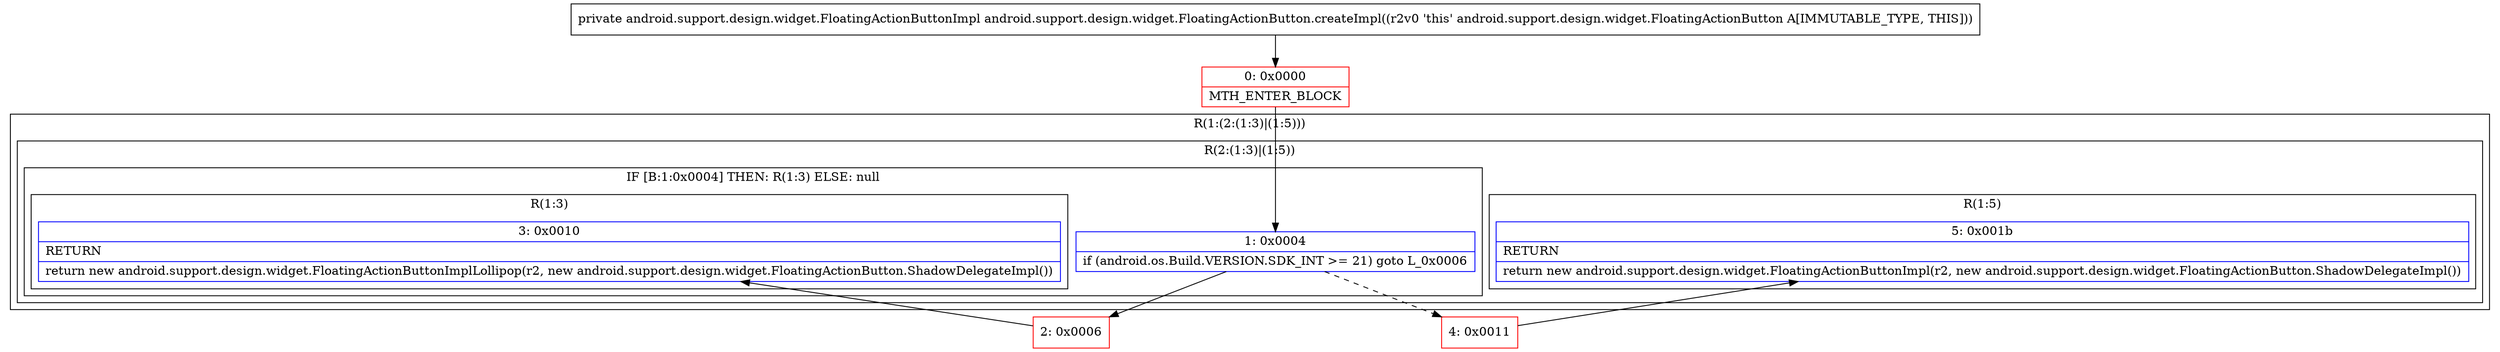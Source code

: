 digraph "CFG forandroid.support.design.widget.FloatingActionButton.createImpl()Landroid\/support\/design\/widget\/FloatingActionButtonImpl;" {
subgraph cluster_Region_755660966 {
label = "R(1:(2:(1:3)|(1:5)))";
node [shape=record,color=blue];
subgraph cluster_Region_997364152 {
label = "R(2:(1:3)|(1:5))";
node [shape=record,color=blue];
subgraph cluster_IfRegion_844156499 {
label = "IF [B:1:0x0004] THEN: R(1:3) ELSE: null";
node [shape=record,color=blue];
Node_1 [shape=record,label="{1\:\ 0x0004|if (android.os.Build.VERSION.SDK_INT \>= 21) goto L_0x0006\l}"];
subgraph cluster_Region_1173076020 {
label = "R(1:3)";
node [shape=record,color=blue];
Node_3 [shape=record,label="{3\:\ 0x0010|RETURN\l|return new android.support.design.widget.FloatingActionButtonImplLollipop(r2, new android.support.design.widget.FloatingActionButton.ShadowDelegateImpl())\l}"];
}
}
subgraph cluster_Region_995764071 {
label = "R(1:5)";
node [shape=record,color=blue];
Node_5 [shape=record,label="{5\:\ 0x001b|RETURN\l|return new android.support.design.widget.FloatingActionButtonImpl(r2, new android.support.design.widget.FloatingActionButton.ShadowDelegateImpl())\l}"];
}
}
}
Node_0 [shape=record,color=red,label="{0\:\ 0x0000|MTH_ENTER_BLOCK\l}"];
Node_2 [shape=record,color=red,label="{2\:\ 0x0006}"];
Node_4 [shape=record,color=red,label="{4\:\ 0x0011}"];
MethodNode[shape=record,label="{private android.support.design.widget.FloatingActionButtonImpl android.support.design.widget.FloatingActionButton.createImpl((r2v0 'this' android.support.design.widget.FloatingActionButton A[IMMUTABLE_TYPE, THIS])) }"];
MethodNode -> Node_0;
Node_1 -> Node_2;
Node_1 -> Node_4[style=dashed];
Node_0 -> Node_1;
Node_2 -> Node_3;
Node_4 -> Node_5;
}

